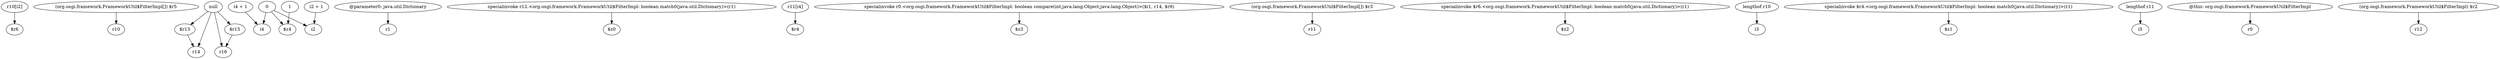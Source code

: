 digraph g {
0[label="r10[i2]"]
1[label="$r6"]
0->1[label=""]
2[label="(org.osgi.framework.FrameworkUtil$FilterImpl[]) $r5"]
3[label="r10"]
2->3[label=""]
4[label="null"]
5[label="$r13"]
4->5[label=""]
6[label="i4 + 1"]
7[label="i4"]
6->7[label=""]
8[label="1"]
9[label="$z4"]
8->9[label=""]
10[label="0"]
10->9[label=""]
11[label="r14"]
5->11[label=""]
12[label="@parameter0: java.util.Dictionary"]
13[label="r1"]
12->13[label=""]
10->7[label=""]
14[label="specialinvoke r12.<org.osgi.framework.FrameworkUtil$FilterImpl: boolean match0(java.util.Dictionary)>(r1)"]
15[label="$z0"]
14->15[label=""]
16[label="r11[i4]"]
17[label="$r4"]
16->17[label=""]
18[label="specialinvoke r0.<org.osgi.framework.FrameworkUtil$FilterImpl: boolean compare(int,java.lang.Object,java.lang.Object)>($i1, r14, $r9)"]
19[label="$z3"]
18->19[label=""]
20[label="(org.osgi.framework.FrameworkUtil$FilterImpl[]) $r3"]
21[label="r11"]
20->21[label=""]
22[label="i2"]
10->22[label=""]
23[label="specialinvoke $r6.<org.osgi.framework.FrameworkUtil$FilterImpl: boolean match0(java.util.Dictionary)>(r1)"]
24[label="$z2"]
23->24[label=""]
25[label="lengthof r10"]
26[label="i3"]
25->26[label=""]
27[label="r16"]
4->27[label=""]
28[label="specialinvoke $r4.<org.osgi.framework.FrameworkUtil$FilterImpl: boolean match0(java.util.Dictionary)>(r1)"]
29[label="$z1"]
28->29[label=""]
30[label="i2 + 1"]
30->22[label=""]
31[label="$r15"]
31->27[label=""]
32[label="lengthof r11"]
33[label="i5"]
32->33[label=""]
4->11[label=""]
34[label="@this: org.osgi.framework.FrameworkUtil$FilterImpl"]
35[label="r0"]
34->35[label=""]
4->31[label=""]
36[label="(org.osgi.framework.FrameworkUtil$FilterImpl) $r2"]
37[label="r12"]
36->37[label=""]
}